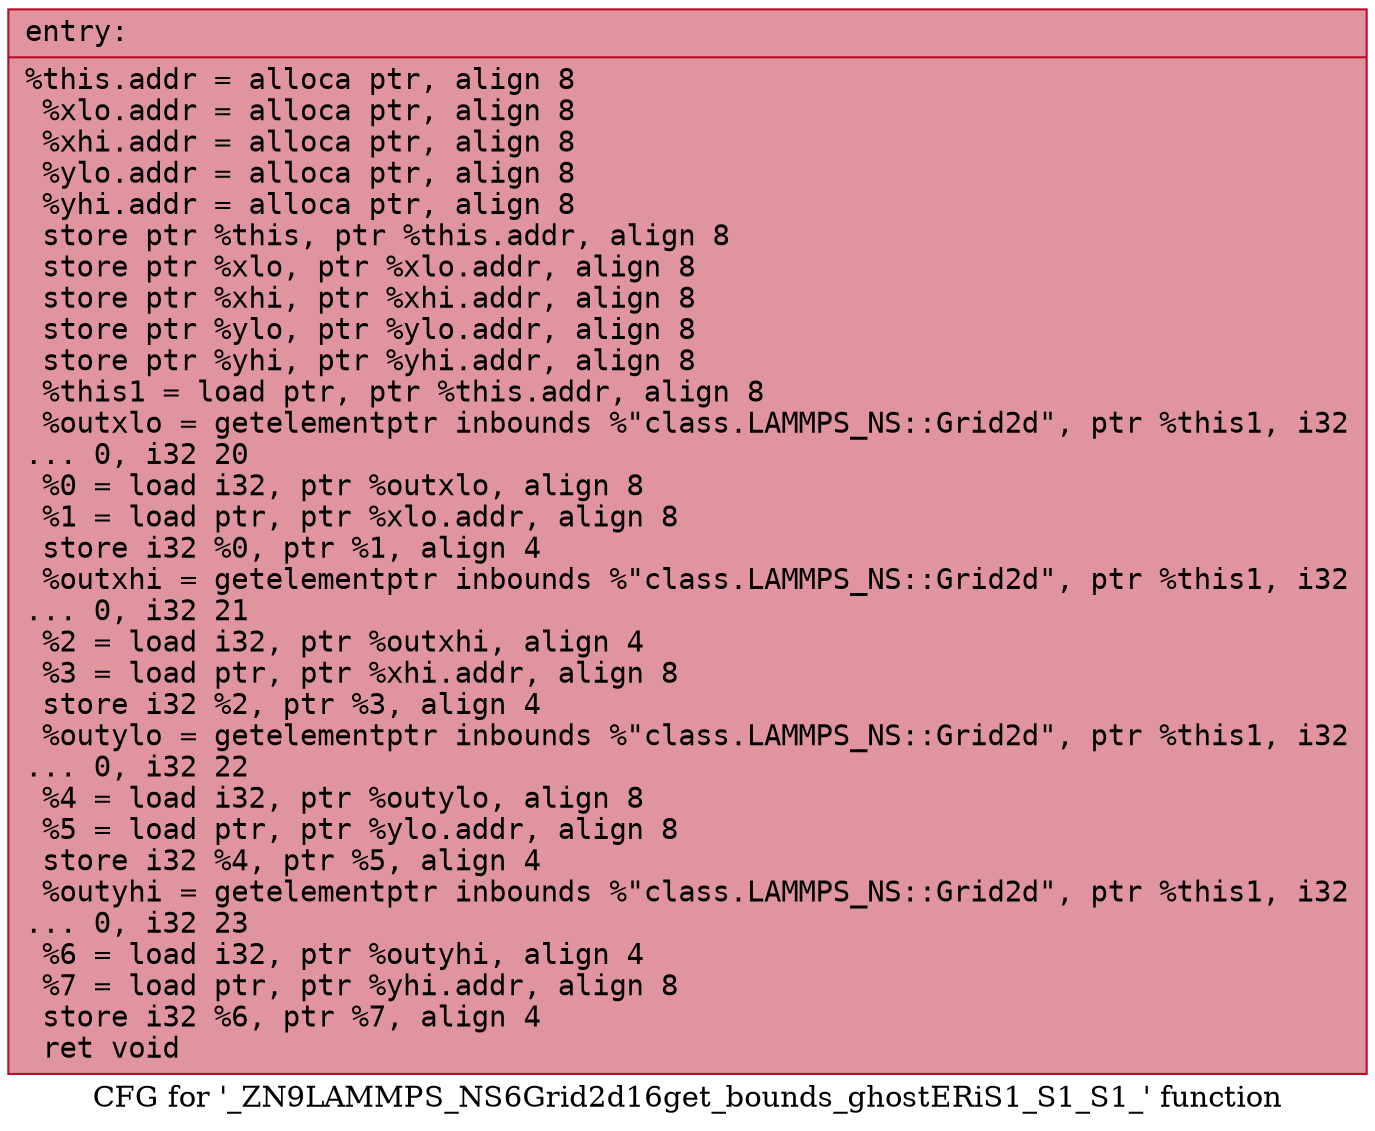 digraph "CFG for '_ZN9LAMMPS_NS6Grid2d16get_bounds_ghostERiS1_S1_S1_' function" {
	label="CFG for '_ZN9LAMMPS_NS6Grid2d16get_bounds_ghostERiS1_S1_S1_' function";

	Node0x560f90db4a90 [shape=record,color="#b70d28ff", style=filled, fillcolor="#b70d2870" fontname="Courier",label="{entry:\l|  %this.addr = alloca ptr, align 8\l  %xlo.addr = alloca ptr, align 8\l  %xhi.addr = alloca ptr, align 8\l  %ylo.addr = alloca ptr, align 8\l  %yhi.addr = alloca ptr, align 8\l  store ptr %this, ptr %this.addr, align 8\l  store ptr %xlo, ptr %xlo.addr, align 8\l  store ptr %xhi, ptr %xhi.addr, align 8\l  store ptr %ylo, ptr %ylo.addr, align 8\l  store ptr %yhi, ptr %yhi.addr, align 8\l  %this1 = load ptr, ptr %this.addr, align 8\l  %outxlo = getelementptr inbounds %\"class.LAMMPS_NS::Grid2d\", ptr %this1, i32\l... 0, i32 20\l  %0 = load i32, ptr %outxlo, align 8\l  %1 = load ptr, ptr %xlo.addr, align 8\l  store i32 %0, ptr %1, align 4\l  %outxhi = getelementptr inbounds %\"class.LAMMPS_NS::Grid2d\", ptr %this1, i32\l... 0, i32 21\l  %2 = load i32, ptr %outxhi, align 4\l  %3 = load ptr, ptr %xhi.addr, align 8\l  store i32 %2, ptr %3, align 4\l  %outylo = getelementptr inbounds %\"class.LAMMPS_NS::Grid2d\", ptr %this1, i32\l... 0, i32 22\l  %4 = load i32, ptr %outylo, align 8\l  %5 = load ptr, ptr %ylo.addr, align 8\l  store i32 %4, ptr %5, align 4\l  %outyhi = getelementptr inbounds %\"class.LAMMPS_NS::Grid2d\", ptr %this1, i32\l... 0, i32 23\l  %6 = load i32, ptr %outyhi, align 4\l  %7 = load ptr, ptr %yhi.addr, align 8\l  store i32 %6, ptr %7, align 4\l  ret void\l}"];
}
